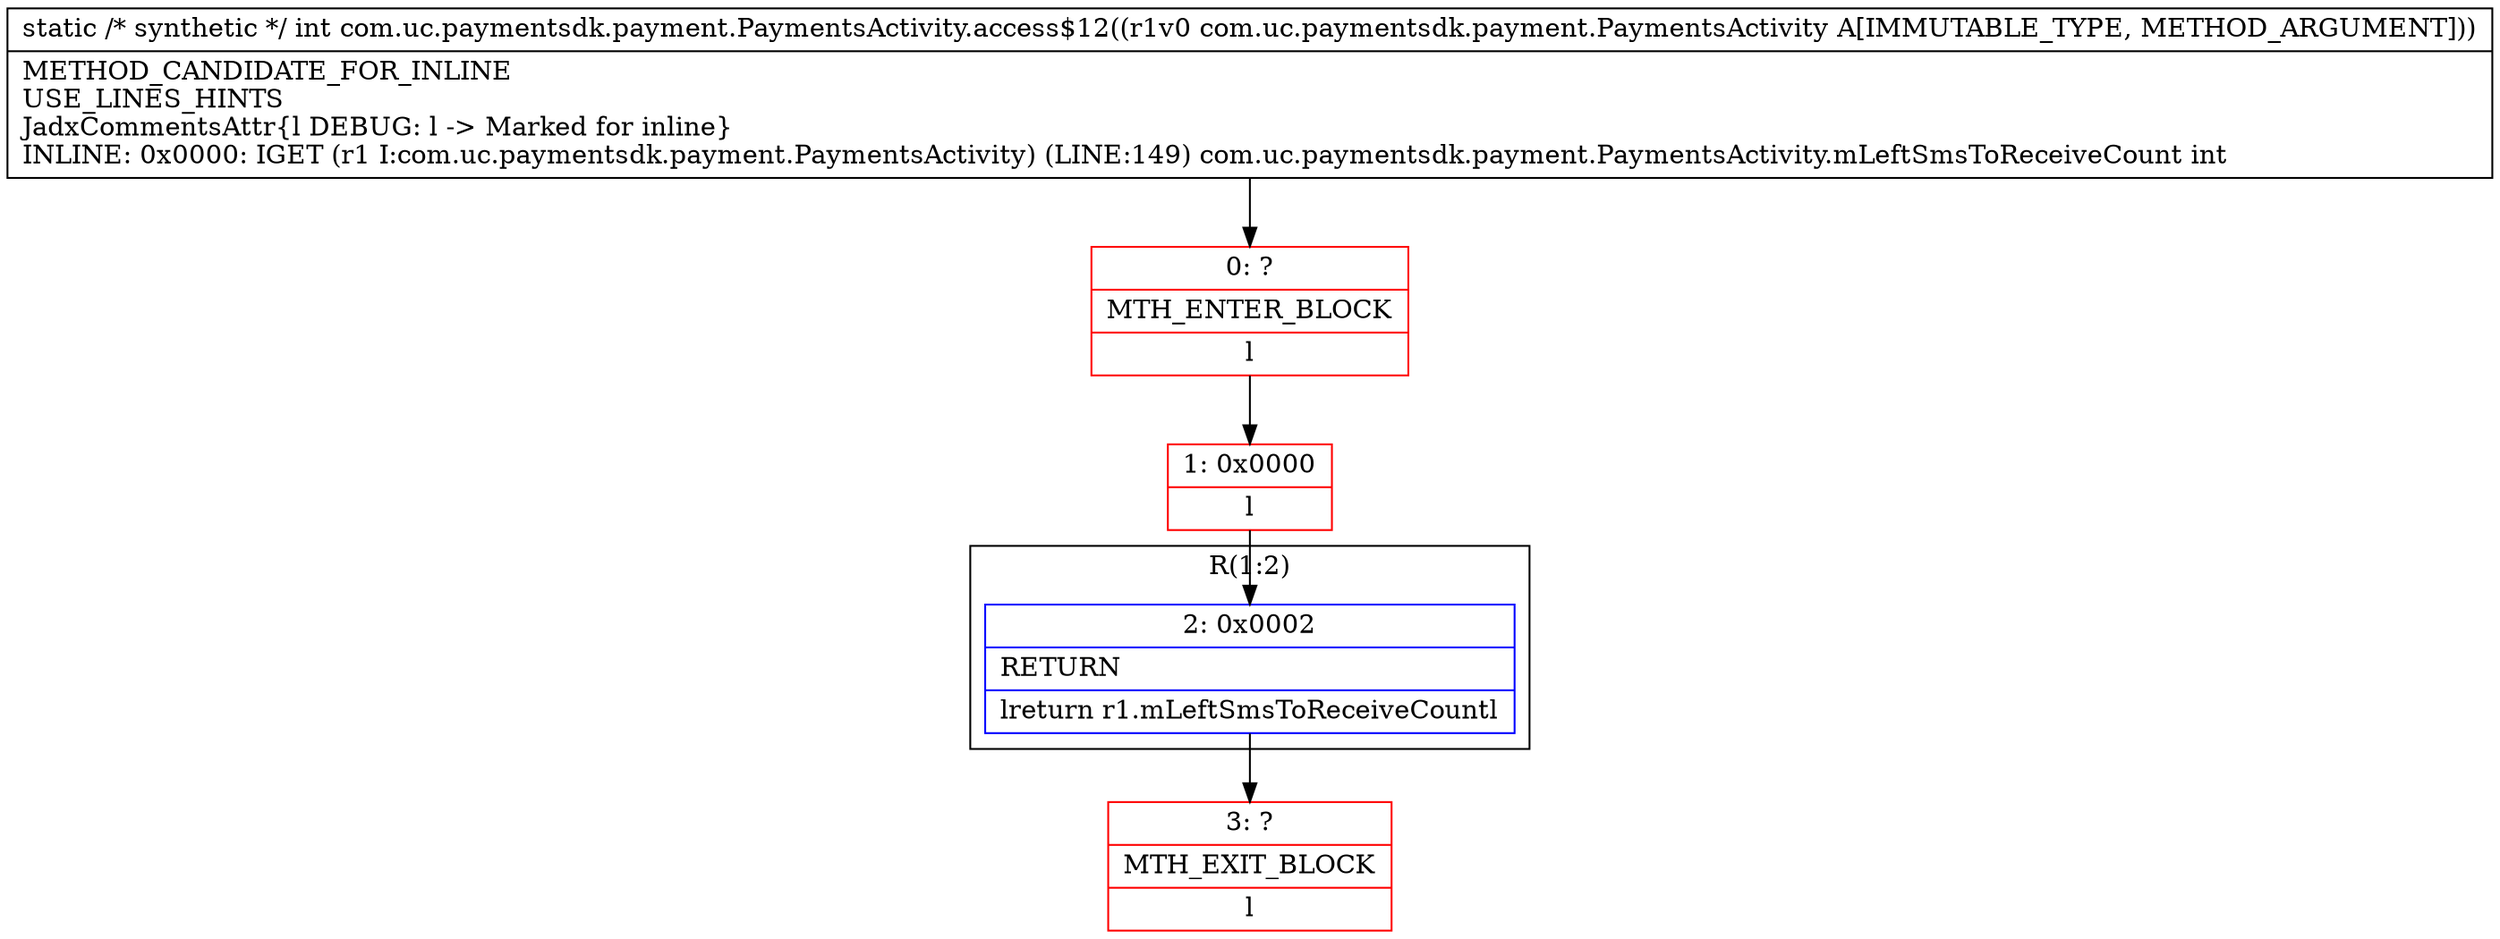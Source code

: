 digraph "CFG forcom.uc.paymentsdk.payment.PaymentsActivity.access$12(Lcom\/uc\/paymentsdk\/payment\/PaymentsActivity;)I" {
subgraph cluster_Region_1846326639 {
label = "R(1:2)";
node [shape=record,color=blue];
Node_2 [shape=record,label="{2\:\ 0x0002|RETURN\l|lreturn r1.mLeftSmsToReceiveCountl}"];
}
Node_0 [shape=record,color=red,label="{0\:\ ?|MTH_ENTER_BLOCK\l|l}"];
Node_1 [shape=record,color=red,label="{1\:\ 0x0000|l}"];
Node_3 [shape=record,color=red,label="{3\:\ ?|MTH_EXIT_BLOCK\l|l}"];
MethodNode[shape=record,label="{static \/* synthetic *\/ int com.uc.paymentsdk.payment.PaymentsActivity.access$12((r1v0 com.uc.paymentsdk.payment.PaymentsActivity A[IMMUTABLE_TYPE, METHOD_ARGUMENT]))  | METHOD_CANDIDATE_FOR_INLINE\lUSE_LINES_HINTS\lJadxCommentsAttr\{l DEBUG: l \-\> Marked for inline\}\lINLINE: 0x0000: IGET (r1 I:com.uc.paymentsdk.payment.PaymentsActivity) (LINE:149) com.uc.paymentsdk.payment.PaymentsActivity.mLeftSmsToReceiveCount int\l}"];
MethodNode -> Node_0;
Node_2 -> Node_3;
Node_0 -> Node_1;
Node_1 -> Node_2;
}

